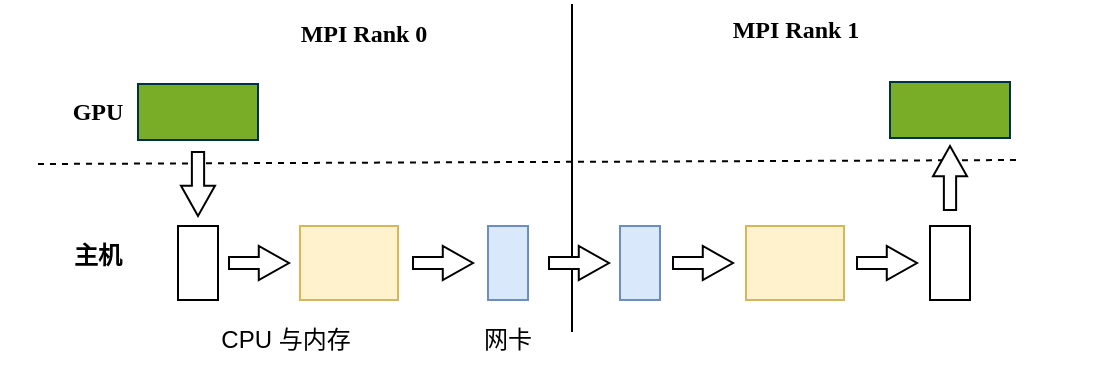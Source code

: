 <mxfile version="22.1.18" type="device">
  <diagram name="第 1 页" id="bY1A6Q9FNZL1OBpkXdUL">
    <mxGraphModel dx="852" dy="558" grid="0" gridSize="10" guides="1" tooltips="1" connect="1" arrows="1" fold="1" page="1" pageScale="1" pageWidth="827" pageHeight="1169" math="0" shadow="0">
      <root>
        <mxCell id="0" />
        <mxCell id="1" parent="0" />
        <mxCell id="4OvoKXuAO6zvgX6H4GW2-1" value="" style="rounded=0;whiteSpace=wrap;html=1;strokeColor=none;fillColor=none;" parent="1" vertex="1">
          <mxGeometry x="102" y="246" width="557" height="164" as="geometry" />
        </mxCell>
        <mxCell id="4OvoKXuAO6zvgX6H4GW2-2" value="&lt;font&gt;&lt;b&gt;MPI Rank 0&lt;/b&gt;&lt;/font&gt;" style="text;html=1;align=center;verticalAlign=middle;whiteSpace=wrap;rounded=0;fontFamily=Times New Roman;" parent="1" vertex="1">
          <mxGeometry x="240" y="246" width="88" height="30" as="geometry" />
        </mxCell>
        <mxCell id="4OvoKXuAO6zvgX6H4GW2-3" value="&lt;font&gt;&lt;b&gt;MPI Rank 1&lt;/b&gt;&lt;/font&gt;" style="text;html=1;align=center;verticalAlign=middle;whiteSpace=wrap;rounded=0;fontFamily=Times New Roman;" parent="1" vertex="1">
          <mxGeometry x="455.5" y="244" width="88" height="30" as="geometry" />
        </mxCell>
        <mxCell id="4OvoKXuAO6zvgX6H4GW2-4" value="" style="endArrow=none;html=1;rounded=0;strokeWidth=1;strokeColor=#000000;fontFamily=Times New Roman;fontColor=#000000;" parent="1" edge="1">
          <mxGeometry width="50" height="50" relative="1" as="geometry">
            <mxPoint x="388" y="410" as="sourcePoint" />
            <mxPoint x="388" y="246" as="targetPoint" />
          </mxGeometry>
        </mxCell>
        <mxCell id="4OvoKXuAO6zvgX6H4GW2-5" value="" style="rounded=0;whiteSpace=wrap;html=1;fillColor=#79AC27;strokeColor=#023047;fontFamily=Times New Roman;fontColor=#99CCFF;" parent="1" vertex="1">
          <mxGeometry x="171" y="286" width="60" height="28" as="geometry" />
        </mxCell>
        <mxCell id="4OvoKXuAO6zvgX6H4GW2-6" value="&lt;b&gt;&lt;font&gt;GPU&lt;/font&gt;&lt;/b&gt;" style="text;html=1;align=center;verticalAlign=middle;whiteSpace=wrap;rounded=0;fontFamily=Times New Roman;" parent="1" vertex="1">
          <mxGeometry x="121" y="285" width="60" height="30" as="geometry" />
        </mxCell>
        <mxCell id="4OvoKXuAO6zvgX6H4GW2-8" value="" style="endArrow=none;dashed=1;html=1;rounded=0;strokeColor=#000000;fontFamily=Times New Roman;" parent="1" edge="1">
          <mxGeometry width="50" height="50" relative="1" as="geometry">
            <mxPoint x="121" y="326" as="sourcePoint" />
            <mxPoint x="613" y="324" as="targetPoint" />
          </mxGeometry>
        </mxCell>
        <mxCell id="4OvoKXuAO6zvgX6H4GW2-9" value="&lt;b&gt;主机&lt;/b&gt;" style="text;html=1;align=center;verticalAlign=middle;whiteSpace=wrap;rounded=0;fontFamily=Times New Roman;" parent="1" vertex="1">
          <mxGeometry x="121" y="357" width="60" height="30" as="geometry" />
        </mxCell>
        <mxCell id="4OvoKXuAO6zvgX6H4GW2-10" value="" style="rounded=0;whiteSpace=wrap;html=1;fontFamily=Times New Roman;" parent="1" vertex="1">
          <mxGeometry x="191" y="357" width="20" height="37" as="geometry" />
        </mxCell>
        <mxCell id="4OvoKXuAO6zvgX6H4GW2-12" value="" style="rounded=0;whiteSpace=wrap;html=1;fillColor=#fff2cc;strokeColor=#d6b656;fontFamily=Times New Roman;" parent="1" vertex="1">
          <mxGeometry x="252" y="357" width="49" height="37" as="geometry" />
        </mxCell>
        <mxCell id="4OvoKXuAO6zvgX6H4GW2-14" value="" style="rounded=0;whiteSpace=wrap;html=1;fontFamily=Times New Roman;fillColor=#dae8fc;strokeColor=#6c8ebf;" parent="1" vertex="1">
          <mxGeometry x="346" y="357" width="20" height="37" as="geometry" />
        </mxCell>
        <mxCell id="4OvoKXuAO6zvgX6H4GW2-16" value="" style="rounded=0;whiteSpace=wrap;html=1;fontFamily=Times New Roman;fillColor=#dae8fc;strokeColor=#6c8ebf;" parent="1" vertex="1">
          <mxGeometry x="412" y="357" width="20" height="37" as="geometry" />
        </mxCell>
        <mxCell id="4OvoKXuAO6zvgX6H4GW2-18" value="" style="rounded=0;whiteSpace=wrap;html=1;fillColor=#fff2cc;strokeColor=#d6b656;fontFamily=Times New Roman;" parent="1" vertex="1">
          <mxGeometry x="475" y="357" width="49" height="37" as="geometry" />
        </mxCell>
        <mxCell id="4OvoKXuAO6zvgX6H4GW2-20" value="" style="rounded=0;whiteSpace=wrap;html=1;fontFamily=Times New Roman;" parent="1" vertex="1">
          <mxGeometry x="567" y="357" width="20" height="37" as="geometry" />
        </mxCell>
        <mxCell id="4OvoKXuAO6zvgX6H4GW2-22" value="" style="rounded=0;whiteSpace=wrap;html=1;fillColor=#79AC27;strokeColor=#023047;fontFamily=Times New Roman;" parent="1" vertex="1">
          <mxGeometry x="547" y="285" width="60" height="28" as="geometry" />
        </mxCell>
        <mxCell id="ABBhFqmPksOka0Ks4X9A-3" value="" style="html=1;shadow=0;dashed=0;align=center;verticalAlign=middle;shape=mxgraph.arrows2.arrow;dy=0.64;dx=15.11;direction=north;notch=0;fillColor=#FFFFFF;" parent="1" vertex="1">
          <mxGeometry x="568.5" y="317" width="17" height="32" as="geometry" />
        </mxCell>
        <mxCell id="ABBhFqmPksOka0Ks4X9A-4" value="" style="html=1;shadow=0;dashed=0;align=center;verticalAlign=middle;shape=mxgraph.arrows2.arrow;dy=0.64;dx=15.11;direction=north;notch=0;rotation=-180;fillColor=#FFFFFF;" parent="1" vertex="1">
          <mxGeometry x="192.5" y="320" width="17" height="32" as="geometry" />
        </mxCell>
        <mxCell id="ABBhFqmPksOka0Ks4X9A-5" value="" style="html=1;shadow=0;dashed=0;align=center;verticalAlign=middle;shape=mxgraph.arrows2.arrow;dy=0.64;dx=15.11;direction=north;notch=0;rotation=90;fillColor=#FFFFFF;" parent="1" vertex="1">
          <mxGeometry x="223" y="360.5" width="17" height="30" as="geometry" />
        </mxCell>
        <mxCell id="ABBhFqmPksOka0Ks4X9A-6" value="" style="html=1;shadow=0;dashed=0;align=center;verticalAlign=middle;shape=mxgraph.arrows2.arrow;dy=0.64;dx=15.11;direction=north;notch=0;rotation=90;fillColor=#FFFFFF;" parent="1" vertex="1">
          <mxGeometry x="315" y="360.5" width="17" height="30" as="geometry" />
        </mxCell>
        <mxCell id="ABBhFqmPksOka0Ks4X9A-7" value="" style="html=1;shadow=0;dashed=0;align=center;verticalAlign=middle;shape=mxgraph.arrows2.arrow;dy=0.64;dx=15.11;direction=north;notch=0;rotation=90;fillColor=#FFFFFF;" parent="1" vertex="1">
          <mxGeometry x="383" y="360.5" width="17" height="30" as="geometry" />
        </mxCell>
        <mxCell id="ABBhFqmPksOka0Ks4X9A-8" value="" style="html=1;shadow=0;dashed=0;align=center;verticalAlign=middle;shape=mxgraph.arrows2.arrow;dy=0.64;dx=15.11;direction=north;notch=0;rotation=90;fillColor=#FFFFFF;" parent="1" vertex="1">
          <mxGeometry x="537" y="360.5" width="17" height="30" as="geometry" />
        </mxCell>
        <mxCell id="ABBhFqmPksOka0Ks4X9A-9" value="" style="html=1;shadow=0;dashed=0;align=center;verticalAlign=middle;shape=mxgraph.arrows2.arrow;dy=0.64;dx=15.11;direction=north;notch=0;rotation=90;fillColor=#FFFFFF;" parent="1" vertex="1">
          <mxGeometry x="445" y="360.5" width="17" height="30" as="geometry" />
        </mxCell>
        <mxCell id="8nzqHIba7fXL-3V86GoZ-1" value="CPU 与内存" style="text;html=1;strokeColor=none;fillColor=none;align=center;verticalAlign=middle;whiteSpace=wrap;rounded=0;" vertex="1" parent="1">
          <mxGeometry x="210" y="399" width="70" height="30" as="geometry" />
        </mxCell>
        <mxCell id="8nzqHIba7fXL-3V86GoZ-2" value="网卡" style="text;html=1;strokeColor=none;fillColor=none;align=center;verticalAlign=middle;whiteSpace=wrap;rounded=0;" vertex="1" parent="1">
          <mxGeometry x="334" y="399" width="44" height="30" as="geometry" />
        </mxCell>
      </root>
    </mxGraphModel>
  </diagram>
</mxfile>
